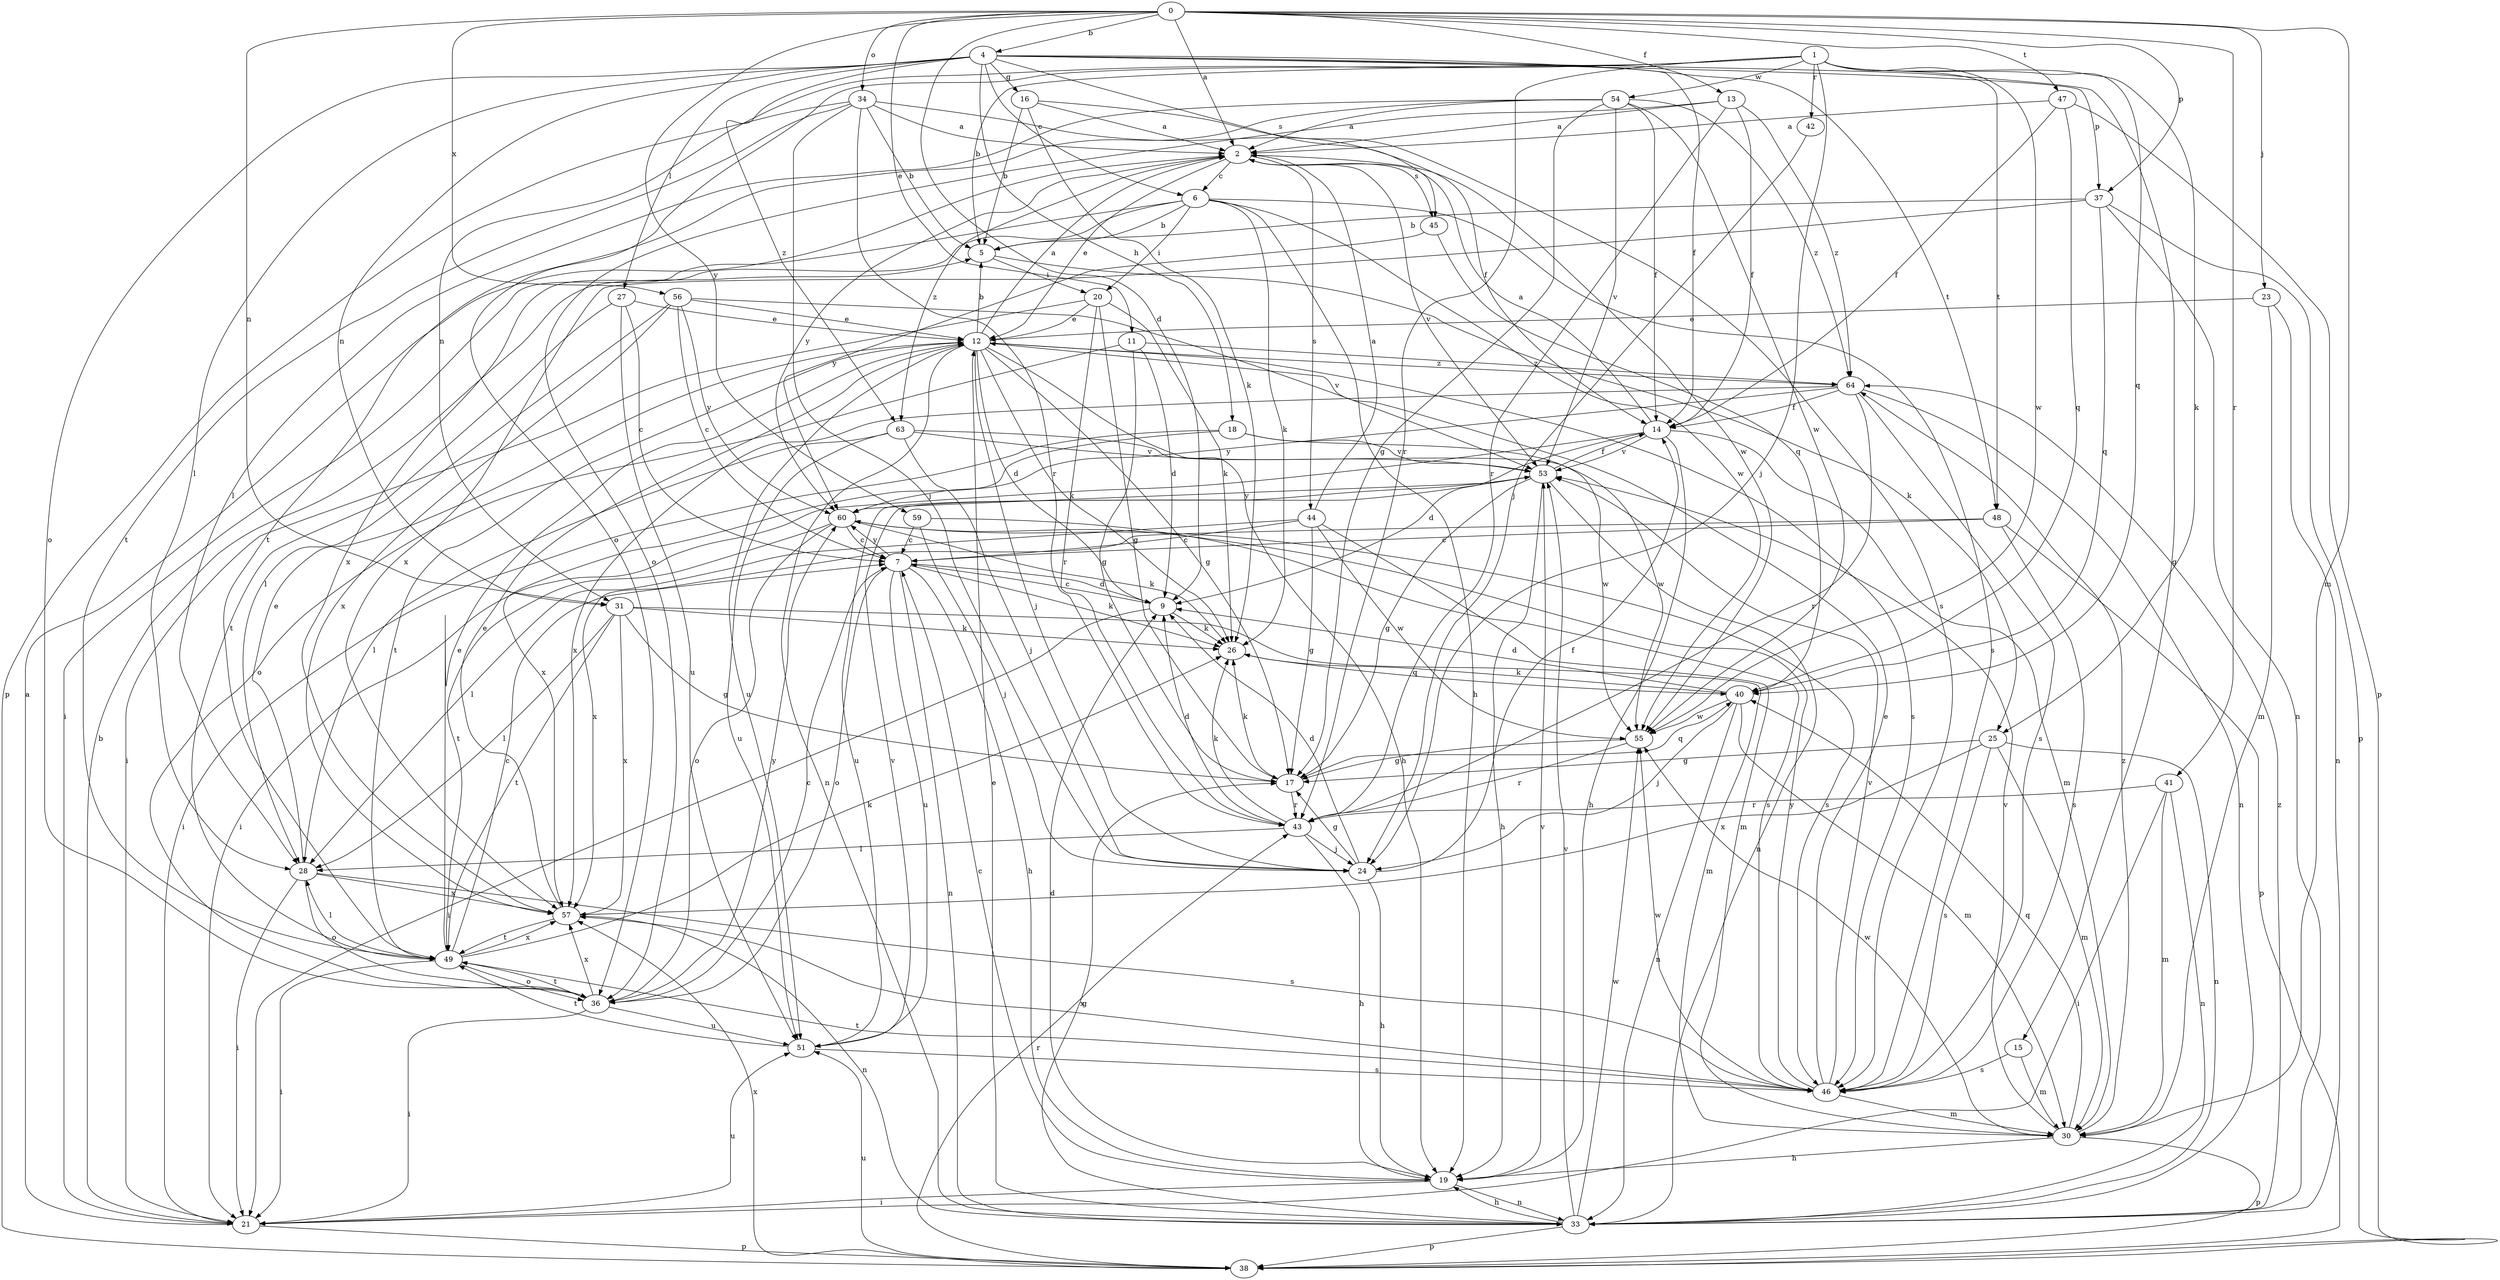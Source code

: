 strict digraph  {
0;
1;
2;
4;
5;
6;
7;
9;
11;
12;
13;
14;
15;
16;
17;
18;
19;
20;
21;
23;
24;
25;
26;
27;
28;
30;
31;
33;
34;
36;
37;
38;
40;
41;
42;
43;
44;
45;
46;
47;
48;
49;
51;
53;
54;
55;
56;
57;
59;
60;
63;
64;
0 -> 2  [label=a];
0 -> 4  [label=b];
0 -> 9  [label=d];
0 -> 11  [label=e];
0 -> 13  [label=f];
0 -> 23  [label=j];
0 -> 30  [label=m];
0 -> 31  [label=n];
0 -> 34  [label=o];
0 -> 37  [label=p];
0 -> 41  [label=r];
0 -> 47  [label=t];
0 -> 56  [label=x];
0 -> 59  [label=y];
1 -> 5  [label=b];
1 -> 24  [label=j];
1 -> 25  [label=k];
1 -> 31  [label=n];
1 -> 36  [label=o];
1 -> 40  [label=q];
1 -> 42  [label=r];
1 -> 43  [label=r];
1 -> 48  [label=t];
1 -> 54  [label=w];
1 -> 55  [label=w];
2 -> 6  [label=c];
2 -> 12  [label=e];
2 -> 44  [label=s];
2 -> 45  [label=s];
2 -> 53  [label=v];
2 -> 55  [label=w];
2 -> 60  [label=y];
2 -> 63  [label=z];
4 -> 6  [label=c];
4 -> 14  [label=f];
4 -> 15  [label=g];
4 -> 16  [label=g];
4 -> 18  [label=h];
4 -> 27  [label=l];
4 -> 28  [label=l];
4 -> 31  [label=n];
4 -> 36  [label=o];
4 -> 37  [label=p];
4 -> 45  [label=s];
4 -> 48  [label=t];
4 -> 63  [label=z];
5 -> 20  [label=i];
5 -> 25  [label=k];
6 -> 5  [label=b];
6 -> 19  [label=h];
6 -> 20  [label=i];
6 -> 21  [label=i];
6 -> 26  [label=k];
6 -> 46  [label=s];
6 -> 55  [label=w];
6 -> 57  [label=x];
7 -> 9  [label=d];
7 -> 19  [label=h];
7 -> 26  [label=k];
7 -> 33  [label=n];
7 -> 36  [label=o];
7 -> 51  [label=u];
7 -> 60  [label=y];
9 -> 7  [label=c];
9 -> 21  [label=i];
9 -> 26  [label=k];
11 -> 9  [label=d];
11 -> 17  [label=g];
11 -> 36  [label=o];
11 -> 64  [label=z];
12 -> 2  [label=a];
12 -> 5  [label=b];
12 -> 9  [label=d];
12 -> 17  [label=g];
12 -> 19  [label=h];
12 -> 24  [label=j];
12 -> 26  [label=k];
12 -> 33  [label=n];
12 -> 46  [label=s];
12 -> 49  [label=t];
12 -> 51  [label=u];
12 -> 64  [label=z];
13 -> 2  [label=a];
13 -> 14  [label=f];
13 -> 36  [label=o];
13 -> 43  [label=r];
13 -> 64  [label=z];
14 -> 2  [label=a];
14 -> 9  [label=d];
14 -> 19  [label=h];
14 -> 21  [label=i];
14 -> 30  [label=m];
14 -> 53  [label=v];
15 -> 30  [label=m];
15 -> 46  [label=s];
16 -> 2  [label=a];
16 -> 5  [label=b];
16 -> 26  [label=k];
16 -> 46  [label=s];
17 -> 26  [label=k];
17 -> 40  [label=q];
17 -> 43  [label=r];
18 -> 21  [label=i];
18 -> 53  [label=v];
18 -> 55  [label=w];
18 -> 57  [label=x];
19 -> 7  [label=c];
19 -> 9  [label=d];
19 -> 21  [label=i];
19 -> 33  [label=n];
19 -> 53  [label=v];
20 -> 12  [label=e];
20 -> 17  [label=g];
20 -> 21  [label=i];
20 -> 26  [label=k];
20 -> 43  [label=r];
21 -> 2  [label=a];
21 -> 5  [label=b];
21 -> 38  [label=p];
21 -> 51  [label=u];
23 -> 12  [label=e];
23 -> 30  [label=m];
23 -> 33  [label=n];
24 -> 9  [label=d];
24 -> 14  [label=f];
24 -> 17  [label=g];
24 -> 19  [label=h];
25 -> 17  [label=g];
25 -> 30  [label=m];
25 -> 33  [label=n];
25 -> 46  [label=s];
25 -> 57  [label=x];
26 -> 40  [label=q];
27 -> 7  [label=c];
27 -> 12  [label=e];
27 -> 49  [label=t];
27 -> 51  [label=u];
28 -> 12  [label=e];
28 -> 21  [label=i];
28 -> 36  [label=o];
28 -> 46  [label=s];
28 -> 57  [label=x];
30 -> 19  [label=h];
30 -> 38  [label=p];
30 -> 40  [label=q];
30 -> 53  [label=v];
30 -> 55  [label=w];
30 -> 64  [label=z];
31 -> 17  [label=g];
31 -> 26  [label=k];
31 -> 28  [label=l];
31 -> 30  [label=m];
31 -> 49  [label=t];
31 -> 57  [label=x];
33 -> 12  [label=e];
33 -> 17  [label=g];
33 -> 19  [label=h];
33 -> 38  [label=p];
33 -> 53  [label=v];
33 -> 55  [label=w];
33 -> 64  [label=z];
34 -> 2  [label=a];
34 -> 5  [label=b];
34 -> 14  [label=f];
34 -> 24  [label=j];
34 -> 38  [label=p];
34 -> 43  [label=r];
34 -> 49  [label=t];
36 -> 7  [label=c];
36 -> 21  [label=i];
36 -> 49  [label=t];
36 -> 51  [label=u];
36 -> 57  [label=x];
36 -> 60  [label=y];
37 -> 5  [label=b];
37 -> 33  [label=n];
37 -> 38  [label=p];
37 -> 40  [label=q];
37 -> 57  [label=x];
38 -> 43  [label=r];
38 -> 51  [label=u];
38 -> 57  [label=x];
40 -> 9  [label=d];
40 -> 24  [label=j];
40 -> 26  [label=k];
40 -> 30  [label=m];
40 -> 33  [label=n];
40 -> 55  [label=w];
41 -> 21  [label=i];
41 -> 30  [label=m];
41 -> 33  [label=n];
41 -> 43  [label=r];
42 -> 24  [label=j];
43 -> 9  [label=d];
43 -> 19  [label=h];
43 -> 24  [label=j];
43 -> 26  [label=k];
43 -> 28  [label=l];
44 -> 2  [label=a];
44 -> 7  [label=c];
44 -> 17  [label=g];
44 -> 28  [label=l];
44 -> 30  [label=m];
44 -> 55  [label=w];
45 -> 40  [label=q];
45 -> 60  [label=y];
46 -> 12  [label=e];
46 -> 30  [label=m];
46 -> 49  [label=t];
46 -> 53  [label=v];
46 -> 55  [label=w];
46 -> 57  [label=x];
46 -> 60  [label=y];
47 -> 2  [label=a];
47 -> 14  [label=f];
47 -> 38  [label=p];
47 -> 40  [label=q];
48 -> 7  [label=c];
48 -> 38  [label=p];
48 -> 46  [label=s];
48 -> 57  [label=x];
49 -> 7  [label=c];
49 -> 12  [label=e];
49 -> 21  [label=i];
49 -> 26  [label=k];
49 -> 28  [label=l];
49 -> 36  [label=o];
49 -> 57  [label=x];
51 -> 46  [label=s];
51 -> 49  [label=t];
51 -> 53  [label=v];
53 -> 14  [label=f];
53 -> 17  [label=g];
53 -> 19  [label=h];
53 -> 33  [label=n];
53 -> 51  [label=u];
53 -> 60  [label=y];
54 -> 2  [label=a];
54 -> 14  [label=f];
54 -> 17  [label=g];
54 -> 28  [label=l];
54 -> 49  [label=t];
54 -> 53  [label=v];
54 -> 55  [label=w];
54 -> 64  [label=z];
55 -> 17  [label=g];
55 -> 43  [label=r];
56 -> 7  [label=c];
56 -> 12  [label=e];
56 -> 28  [label=l];
56 -> 53  [label=v];
56 -> 57  [label=x];
56 -> 60  [label=y];
57 -> 12  [label=e];
57 -> 33  [label=n];
57 -> 49  [label=t];
59 -> 7  [label=c];
59 -> 24  [label=j];
59 -> 46  [label=s];
60 -> 7  [label=c];
60 -> 26  [label=k];
60 -> 36  [label=o];
60 -> 46  [label=s];
60 -> 49  [label=t];
63 -> 24  [label=j];
63 -> 28  [label=l];
63 -> 51  [label=u];
63 -> 53  [label=v];
63 -> 55  [label=w];
64 -> 14  [label=f];
64 -> 33  [label=n];
64 -> 43  [label=r];
64 -> 46  [label=s];
64 -> 57  [label=x];
64 -> 60  [label=y];
}
